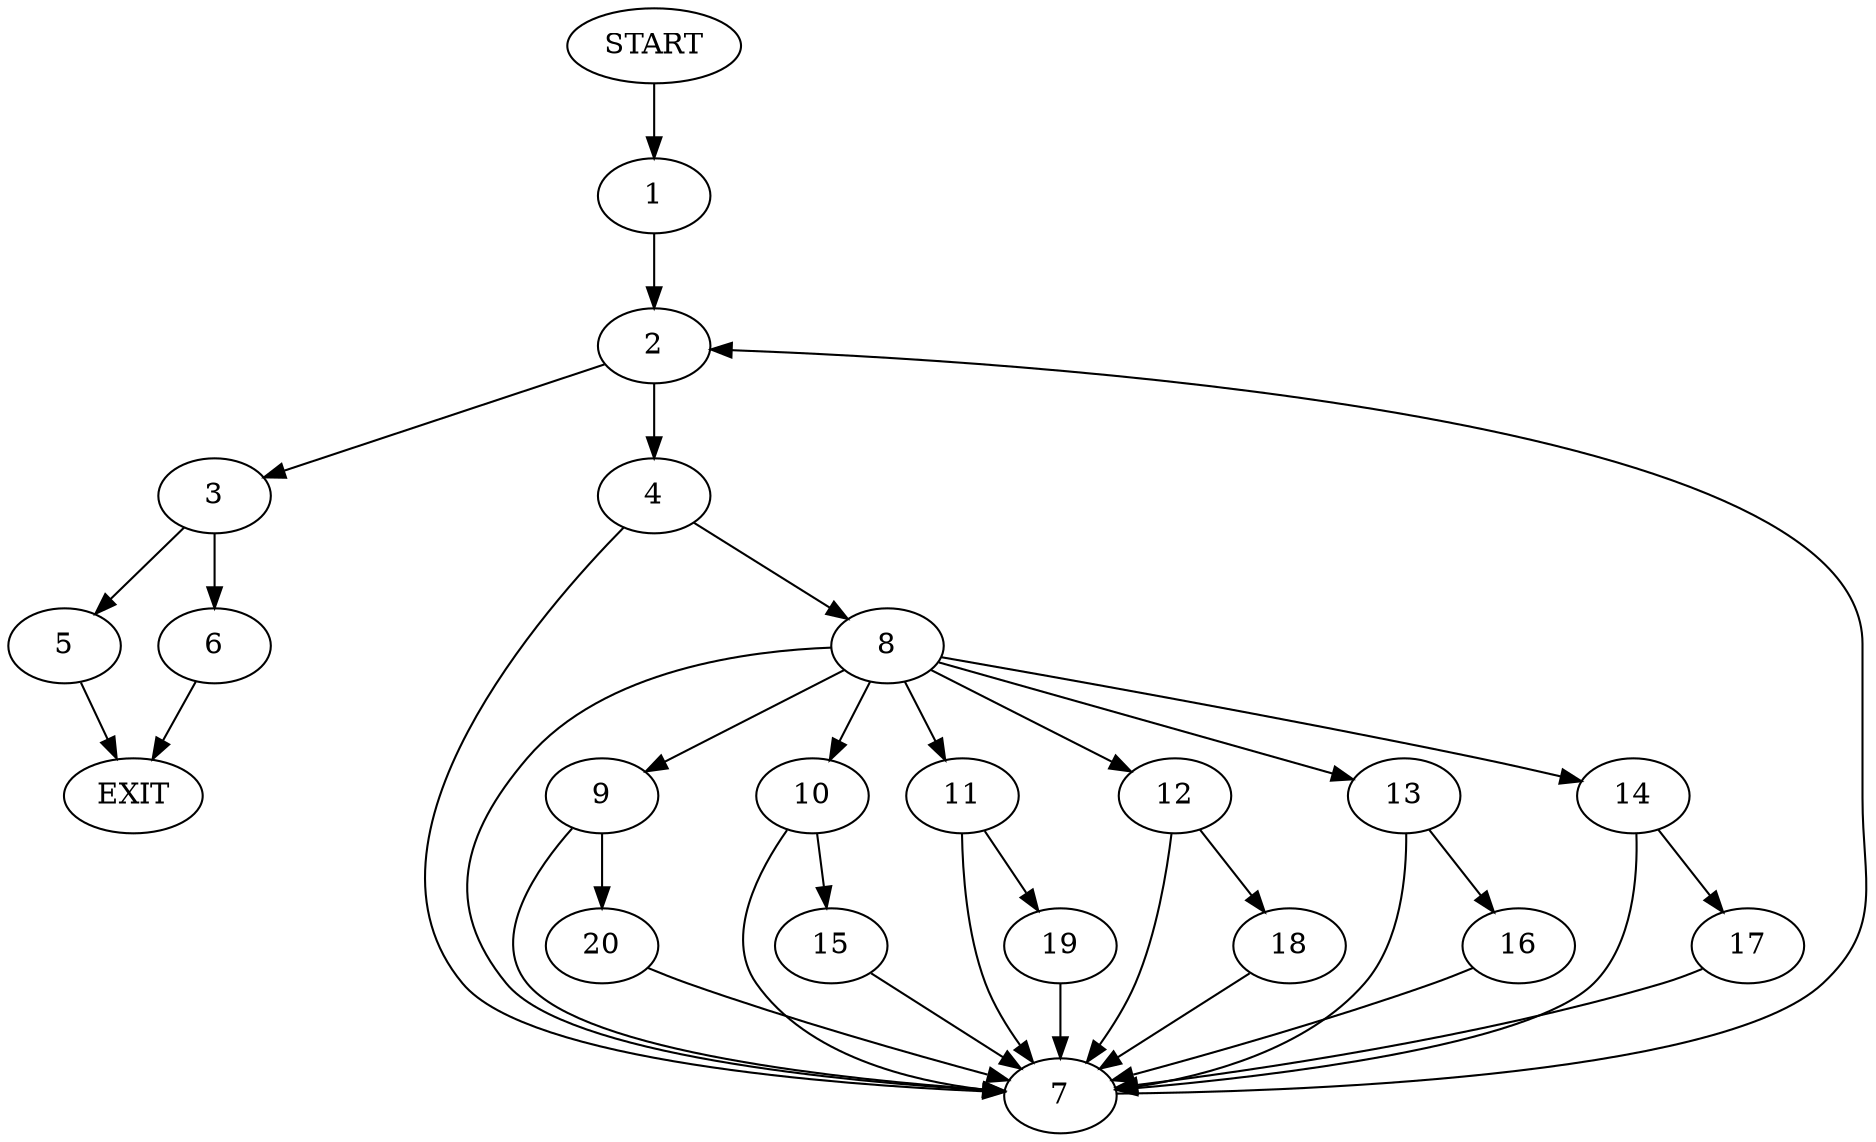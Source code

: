 digraph {
0 [label="START"]
21 [label="EXIT"]
0 -> 1
1 -> 2
2 -> 3
2 -> 4
3 -> 5
3 -> 6
4 -> 7
4 -> 8
7 -> 2
8 -> 9
8 -> 10
8 -> 7
8 -> 11
8 -> 12
8 -> 13
8 -> 14
10 -> 15
10 -> 7
13 -> 16
13 -> 7
14 -> 17
14 -> 7
12 -> 18
12 -> 7
11 -> 19
11 -> 7
9 -> 7
9 -> 20
17 -> 7
18 -> 7
15 -> 7
19 -> 7
16 -> 7
20 -> 7
6 -> 21
5 -> 21
}
